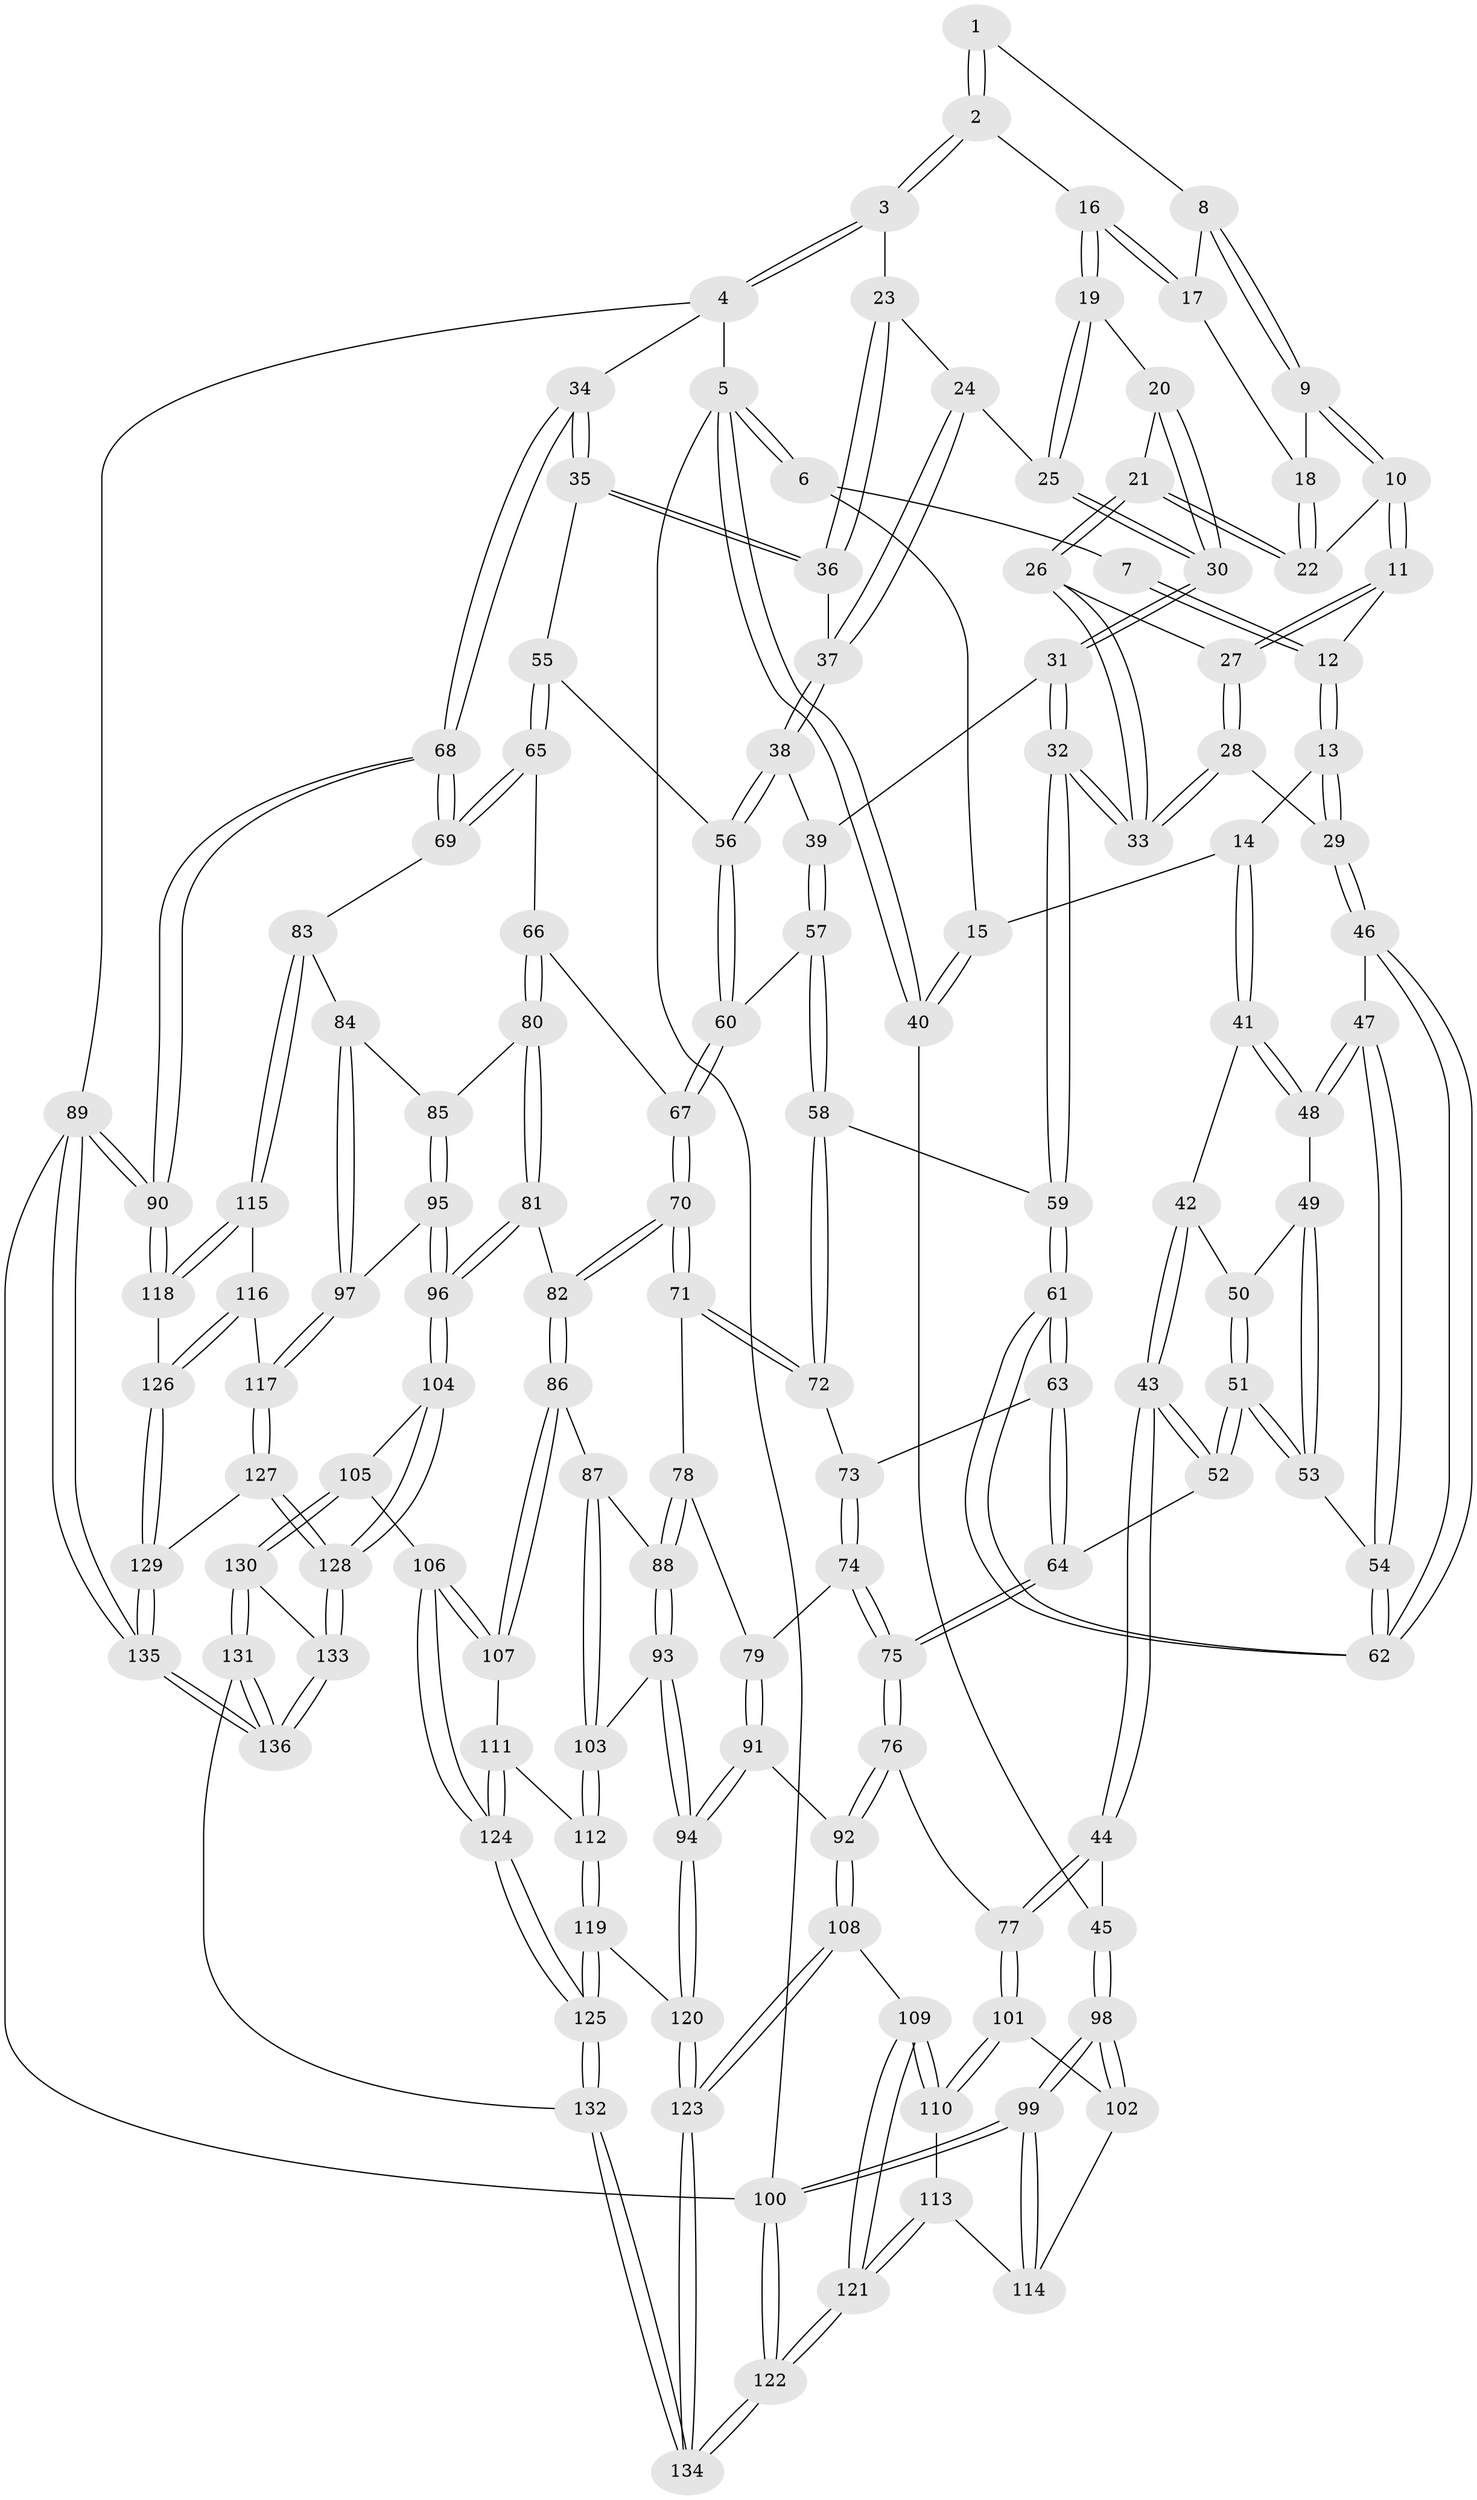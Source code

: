 // Generated by graph-tools (version 1.1) at 2025/27/03/09/25 03:27:13]
// undirected, 136 vertices, 337 edges
graph export_dot {
graph [start="1"]
  node [color=gray90,style=filled];
  1 [pos="+0.42164982937990564+0"];
  2 [pos="+0.75436468573469+0"];
  3 [pos="+0.9372893363386937+0"];
  4 [pos="+1+0"];
  5 [pos="+0+0"];
  6 [pos="+0.15169845046180536+0"];
  7 [pos="+0.21187271659055298+0"];
  8 [pos="+0.42089770431767104+0"];
  9 [pos="+0.37181298332925894+0.06718858577808934"];
  10 [pos="+0.3507935653933159+0.09746797371555645"];
  11 [pos="+0.34100495729122526+0.10694488869071023"];
  12 [pos="+0.28803646139353495+0.09707976263082402"];
  13 [pos="+0.1926778652895645+0.13819836971875898"];
  14 [pos="+0.14350392751503915+0.13587259237330138"];
  15 [pos="+0.13179208834527428+0.12433495400182129"];
  16 [pos="+0.5614645513807486+0.08458023564658665"];
  17 [pos="+0.48135453068858564+0.04497364832191682"];
  18 [pos="+0.46028138756233544+0.09245741680093267"];
  19 [pos="+0.5614760695349168+0.08516199486963119"];
  20 [pos="+0.49209009115255203+0.15725291310188752"];
  21 [pos="+0.48797491951468003+0.15814025706916462"];
  22 [pos="+0.46529171373503786+0.12410878019997648"];
  23 [pos="+0.8040072957141866+0.0724792167654571"];
  24 [pos="+0.6829166400097837+0.1585418117013519"];
  25 [pos="+0.634100149168262+0.1658641622646625"];
  26 [pos="+0.45008593661070095+0.1962013671940809"];
  27 [pos="+0.3421650051249977+0.11027097610516773"];
  28 [pos="+0.32755780074494767+0.27635227450892935"];
  29 [pos="+0.3110407572329201+0.2770520378694254"];
  30 [pos="+0.5868224601943322+0.22626684799822258"];
  31 [pos="+0.5843856826401163+0.24382595346199545"];
  32 [pos="+0.43040639440727774+0.3311151795837096"];
  33 [pos="+0.42177746648682374+0.3191578369847357"];
  34 [pos="+1+0.36374734511999013"];
  35 [pos="+0.8869883980943446+0.3439742226449488"];
  36 [pos="+0.8357854278170587+0.25014555305042413"];
  37 [pos="+0.7010410484653711+0.2621093849338641"];
  38 [pos="+0.6770539044049416+0.29818799448813205"];
  39 [pos="+0.639466581230122+0.30636261409782306"];
  40 [pos="+0+0.13586944388703062"];
  41 [pos="+0.13811571755503316+0.1874035701940758"];
  42 [pos="+0.09779256570837051+0.24679721524917575"];
  43 [pos="+0+0.4467213867883633"];
  44 [pos="+0+0.4482801528731427"];
  45 [pos="+0+0.448910436589258"];
  46 [pos="+0.2668710142772068+0.302618886130635"];
  47 [pos="+0.2370561150254537+0.3003217141955724"];
  48 [pos="+0.18798777766913102+0.2783837939325231"];
  49 [pos="+0.14547809882885648+0.3185588609689196"];
  50 [pos="+0.12144875092218821+0.28712421809736094"];
  51 [pos="+0.03310131545139362+0.4219968587309515"];
  52 [pos="+0+0.4330291567046888"];
  53 [pos="+0.1167969792604869+0.39843475630421604"];
  54 [pos="+0.13589548002520305+0.40043629759245264"];
  55 [pos="+0.8444461325190263+0.3775939109671617"];
  56 [pos="+0.7899851343927092+0.3886653613289557"];
  57 [pos="+0.5820014125190454+0.4588231762731897"];
  58 [pos="+0.5465659895939503+0.4645997645885011"];
  59 [pos="+0.4408846836919069+0.3797036528754998"];
  60 [pos="+0.6579018893334567+0.48090954935348923"];
  61 [pos="+0.2857962187985603+0.49817450488630943"];
  62 [pos="+0.2384463659588572+0.43846645185791777"];
  63 [pos="+0.28126101634204215+0.5272698135052059"];
  64 [pos="+0.24760392930222122+0.5644822188955919"];
  65 [pos="+0.8414009714224047+0.5215021698951074"];
  66 [pos="+0.7470877231447471+0.6030625647695633"];
  67 [pos="+0.6931555972566957+0.538970405655527"];
  68 [pos="+1+0.5632664667962102"];
  69 [pos="+1+0.6119751734169515"];
  70 [pos="+0.5601062379572456+0.6761271353507378"];
  71 [pos="+0.5033460815955625+0.5927779794446615"];
  72 [pos="+0.5011984483269242+0.5858195809862257"];
  73 [pos="+0.3920991749130381+0.5904201253966102"];
  74 [pos="+0.36460398525426635+0.6910770796149197"];
  75 [pos="+0.20476978277868854+0.6563543137636209"];
  76 [pos="+0.19920272102722808+0.6620440243176788"];
  77 [pos="+0.1899242396440451+0.6634831388655575"];
  78 [pos="+0.42542198991870533+0.6991322714330128"];
  79 [pos="+0.36874404233380204+0.6968381491980444"];
  80 [pos="+0.7511925458630537+0.6303192282368432"];
  81 [pos="+0.5960178183990882+0.7017578783478947"];
  82 [pos="+0.5687933350493591+0.6944343673952815"];
  83 [pos="+0.8856046984209751+0.6979971746531857"];
  84 [pos="+0.8179146064873795+0.6796338057182637"];
  85 [pos="+0.7752724342274243+0.659645072041894"];
  86 [pos="+0.5407669277520665+0.7305037891329751"];
  87 [pos="+0.4824446020813496+0.7413526660870562"];
  88 [pos="+0.4473616174068408+0.7316595786879292"];
  89 [pos="+1+1"];
  90 [pos="+1+0.9851057859971799"];
  91 [pos="+0.35734681690973136+0.7992444855289991"];
  92 [pos="+0.2571072047723648+0.7873165745608853"];
  93 [pos="+0.38464651014554013+0.8036911810457185"];
  94 [pos="+0.3651535597402961+0.8059676808824034"];
  95 [pos="+0.6892868581329151+0.8197498022712713"];
  96 [pos="+0.6823220508050276+0.821353526741103"];
  97 [pos="+0.7647613687966544+0.842960174072447"];
  98 [pos="+0+0.6073195374592439"];
  99 [pos="+0+0.8069262922373112"];
  100 [pos="+0+1"];
  101 [pos="+0.12005075571809888+0.7255201911106804"];
  102 [pos="+0.026515246474111187+0.726034298520908"];
  103 [pos="+0.44557036304086206+0.8183529730894483"];
  104 [pos="+0.6573564522295555+0.8523240372605013"];
  105 [pos="+0.6192887570533829+0.8757009905609386"];
  106 [pos="+0.5884771757640793+0.8718658263727997"];
  107 [pos="+0.5336735496508824+0.8232440305084237"];
  108 [pos="+0.2082859444690579+0.8879387276080905"];
  109 [pos="+0.16194293803351398+0.8756021864694529"];
  110 [pos="+0.1133942452089942+0.7940925257987693"];
  111 [pos="+0.4881289485050802+0.8371809795420587"];
  112 [pos="+0.47104219747643616+0.8378280725815987"];
  113 [pos="+0.044577711857792315+0.8292986124765231"];
  114 [pos="+0.03023923147842487+0.8148804431465206"];
  115 [pos="+0.8953454283277551+0.7964101674351987"];
  116 [pos="+0.8346706163245897+0.841718451019989"];
  117 [pos="+0.7794954322138901+0.8518231287233481"];
  118 [pos="+0.9911468287189401+0.8711547179253369"];
  119 [pos="+0.432618067975117+0.9312099666803115"];
  120 [pos="+0.3644017932831538+0.8498009566247255"];
  121 [pos="+0.04001350034634863+0.925297049437399"];
  122 [pos="+0+1"];
  123 [pos="+0.2565918645223835+0.9827182498526933"];
  124 [pos="+0.5122921892322869+0.9408128434937181"];
  125 [pos="+0.45132462401931783+1"];
  126 [pos="+0.8714698292715938+0.9425761687537071"];
  127 [pos="+0.7774993442243846+0.9105149081355517"];
  128 [pos="+0.7412235622698817+0.9812518366309676"];
  129 [pos="+0.8673897551019236+0.9510252646797305"];
  130 [pos="+0.6245349518872176+0.9452583889126299"];
  131 [pos="+0.5181496829183991+1"];
  132 [pos="+0.4203931795604031+1"];
  133 [pos="+0.741042922845239+0.9837787772132832"];
  134 [pos="+0.29527899097392146+1"];
  135 [pos="+0.8372762236889981+1"];
  136 [pos="+0.8255078766180025+1"];
  1 -- 2;
  1 -- 2;
  1 -- 8;
  2 -- 3;
  2 -- 3;
  2 -- 16;
  3 -- 4;
  3 -- 4;
  3 -- 23;
  4 -- 5;
  4 -- 34;
  4 -- 89;
  5 -- 6;
  5 -- 6;
  5 -- 40;
  5 -- 40;
  5 -- 100;
  6 -- 7;
  6 -- 15;
  7 -- 12;
  7 -- 12;
  8 -- 9;
  8 -- 9;
  8 -- 17;
  9 -- 10;
  9 -- 10;
  9 -- 18;
  10 -- 11;
  10 -- 11;
  10 -- 22;
  11 -- 12;
  11 -- 27;
  11 -- 27;
  12 -- 13;
  12 -- 13;
  13 -- 14;
  13 -- 29;
  13 -- 29;
  14 -- 15;
  14 -- 41;
  14 -- 41;
  15 -- 40;
  15 -- 40;
  16 -- 17;
  16 -- 17;
  16 -- 19;
  16 -- 19;
  17 -- 18;
  18 -- 22;
  18 -- 22;
  19 -- 20;
  19 -- 25;
  19 -- 25;
  20 -- 21;
  20 -- 30;
  20 -- 30;
  21 -- 22;
  21 -- 22;
  21 -- 26;
  21 -- 26;
  23 -- 24;
  23 -- 36;
  23 -- 36;
  24 -- 25;
  24 -- 37;
  24 -- 37;
  25 -- 30;
  25 -- 30;
  26 -- 27;
  26 -- 33;
  26 -- 33;
  27 -- 28;
  27 -- 28;
  28 -- 29;
  28 -- 33;
  28 -- 33;
  29 -- 46;
  29 -- 46;
  30 -- 31;
  30 -- 31;
  31 -- 32;
  31 -- 32;
  31 -- 39;
  32 -- 33;
  32 -- 33;
  32 -- 59;
  32 -- 59;
  34 -- 35;
  34 -- 35;
  34 -- 68;
  34 -- 68;
  35 -- 36;
  35 -- 36;
  35 -- 55;
  36 -- 37;
  37 -- 38;
  37 -- 38;
  38 -- 39;
  38 -- 56;
  38 -- 56;
  39 -- 57;
  39 -- 57;
  40 -- 45;
  41 -- 42;
  41 -- 48;
  41 -- 48;
  42 -- 43;
  42 -- 43;
  42 -- 50;
  43 -- 44;
  43 -- 44;
  43 -- 52;
  43 -- 52;
  44 -- 45;
  44 -- 77;
  44 -- 77;
  45 -- 98;
  45 -- 98;
  46 -- 47;
  46 -- 62;
  46 -- 62;
  47 -- 48;
  47 -- 48;
  47 -- 54;
  47 -- 54;
  48 -- 49;
  49 -- 50;
  49 -- 53;
  49 -- 53;
  50 -- 51;
  50 -- 51;
  51 -- 52;
  51 -- 52;
  51 -- 53;
  51 -- 53;
  52 -- 64;
  53 -- 54;
  54 -- 62;
  54 -- 62;
  55 -- 56;
  55 -- 65;
  55 -- 65;
  56 -- 60;
  56 -- 60;
  57 -- 58;
  57 -- 58;
  57 -- 60;
  58 -- 59;
  58 -- 72;
  58 -- 72;
  59 -- 61;
  59 -- 61;
  60 -- 67;
  60 -- 67;
  61 -- 62;
  61 -- 62;
  61 -- 63;
  61 -- 63;
  63 -- 64;
  63 -- 64;
  63 -- 73;
  64 -- 75;
  64 -- 75;
  65 -- 66;
  65 -- 69;
  65 -- 69;
  66 -- 67;
  66 -- 80;
  66 -- 80;
  67 -- 70;
  67 -- 70;
  68 -- 69;
  68 -- 69;
  68 -- 90;
  68 -- 90;
  69 -- 83;
  70 -- 71;
  70 -- 71;
  70 -- 82;
  70 -- 82;
  71 -- 72;
  71 -- 72;
  71 -- 78;
  72 -- 73;
  73 -- 74;
  73 -- 74;
  74 -- 75;
  74 -- 75;
  74 -- 79;
  75 -- 76;
  75 -- 76;
  76 -- 77;
  76 -- 92;
  76 -- 92;
  77 -- 101;
  77 -- 101;
  78 -- 79;
  78 -- 88;
  78 -- 88;
  79 -- 91;
  79 -- 91;
  80 -- 81;
  80 -- 81;
  80 -- 85;
  81 -- 82;
  81 -- 96;
  81 -- 96;
  82 -- 86;
  82 -- 86;
  83 -- 84;
  83 -- 115;
  83 -- 115;
  84 -- 85;
  84 -- 97;
  84 -- 97;
  85 -- 95;
  85 -- 95;
  86 -- 87;
  86 -- 107;
  86 -- 107;
  87 -- 88;
  87 -- 103;
  87 -- 103;
  88 -- 93;
  88 -- 93;
  89 -- 90;
  89 -- 90;
  89 -- 135;
  89 -- 135;
  89 -- 100;
  90 -- 118;
  90 -- 118;
  91 -- 92;
  91 -- 94;
  91 -- 94;
  92 -- 108;
  92 -- 108;
  93 -- 94;
  93 -- 94;
  93 -- 103;
  94 -- 120;
  94 -- 120;
  95 -- 96;
  95 -- 96;
  95 -- 97;
  96 -- 104;
  96 -- 104;
  97 -- 117;
  97 -- 117;
  98 -- 99;
  98 -- 99;
  98 -- 102;
  98 -- 102;
  99 -- 100;
  99 -- 100;
  99 -- 114;
  99 -- 114;
  100 -- 122;
  100 -- 122;
  101 -- 102;
  101 -- 110;
  101 -- 110;
  102 -- 114;
  103 -- 112;
  103 -- 112;
  104 -- 105;
  104 -- 128;
  104 -- 128;
  105 -- 106;
  105 -- 130;
  105 -- 130;
  106 -- 107;
  106 -- 107;
  106 -- 124;
  106 -- 124;
  107 -- 111;
  108 -- 109;
  108 -- 123;
  108 -- 123;
  109 -- 110;
  109 -- 110;
  109 -- 121;
  109 -- 121;
  110 -- 113;
  111 -- 112;
  111 -- 124;
  111 -- 124;
  112 -- 119;
  112 -- 119;
  113 -- 114;
  113 -- 121;
  113 -- 121;
  115 -- 116;
  115 -- 118;
  115 -- 118;
  116 -- 117;
  116 -- 126;
  116 -- 126;
  117 -- 127;
  117 -- 127;
  118 -- 126;
  119 -- 120;
  119 -- 125;
  119 -- 125;
  120 -- 123;
  120 -- 123;
  121 -- 122;
  121 -- 122;
  122 -- 134;
  122 -- 134;
  123 -- 134;
  123 -- 134;
  124 -- 125;
  124 -- 125;
  125 -- 132;
  125 -- 132;
  126 -- 129;
  126 -- 129;
  127 -- 128;
  127 -- 128;
  127 -- 129;
  128 -- 133;
  128 -- 133;
  129 -- 135;
  129 -- 135;
  130 -- 131;
  130 -- 131;
  130 -- 133;
  131 -- 132;
  131 -- 136;
  131 -- 136;
  132 -- 134;
  132 -- 134;
  133 -- 136;
  133 -- 136;
  135 -- 136;
  135 -- 136;
}
